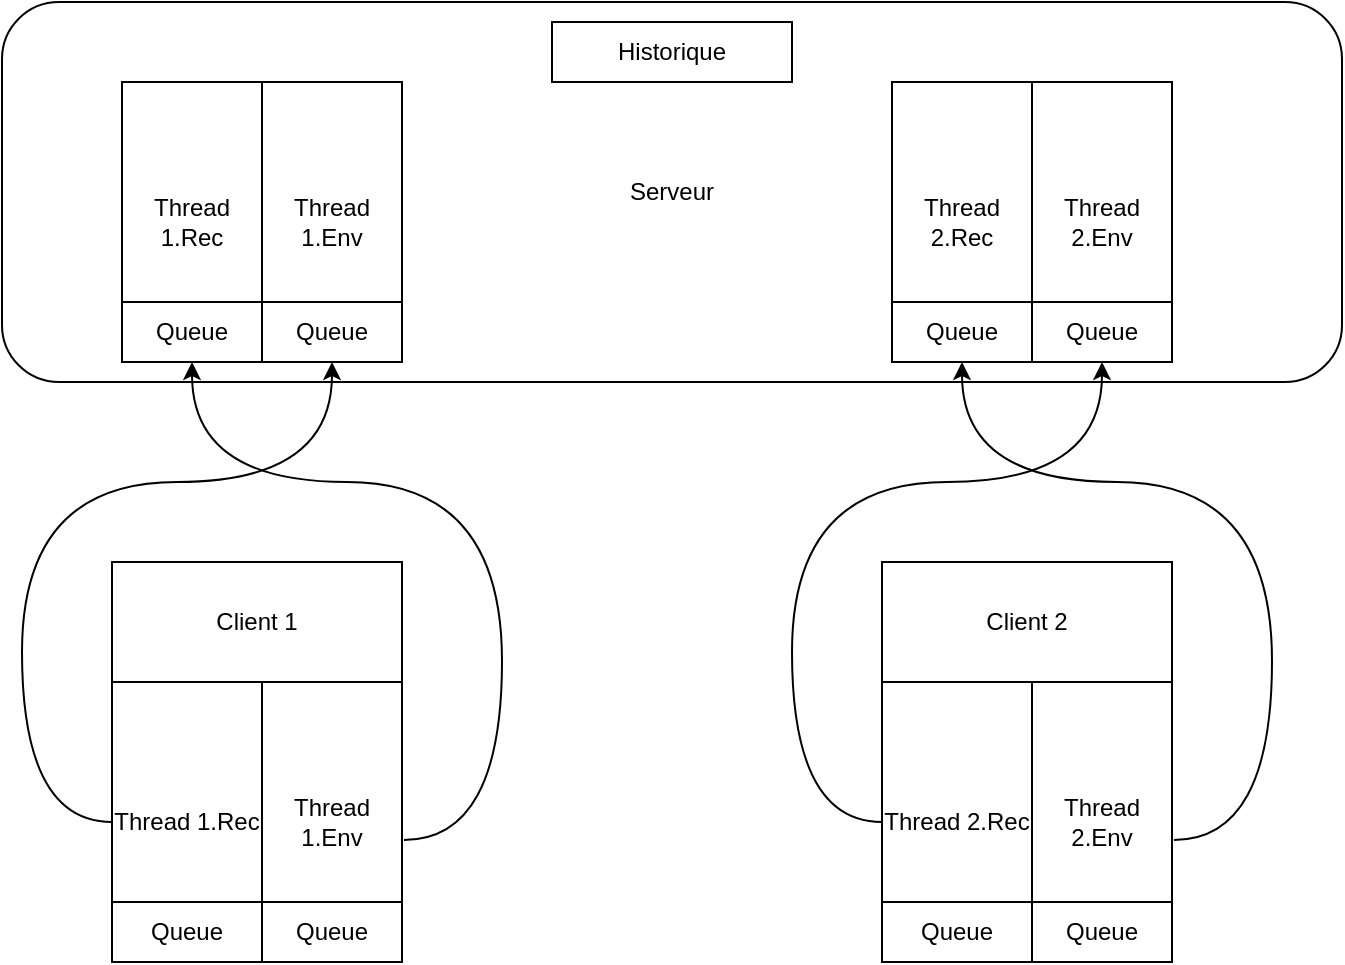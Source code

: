<mxfile version="15.5.0"><diagram id="suK3mmrZpdd95z05f9_6" name="Page-1"><mxGraphModel dx="1381" dy="802" grid="1" gridSize="10" guides="1" tooltips="1" connect="1" arrows="1" fold="1" page="1" pageScale="1" pageWidth="827" pageHeight="1169" math="0" shadow="0"><root><mxCell id="0"/><mxCell id="1" parent="0"/><mxCell id="7D9Uh5f7T7derPhCWJ8P-3" value="Serveur" style="rounded=1;whiteSpace=wrap;html=1;" vertex="1" parent="1"><mxGeometry x="70" y="140" width="670" height="190" as="geometry"/></mxCell><mxCell id="7D9Uh5f7T7derPhCWJ8P-4" value="Historique" style="rounded=0;whiteSpace=wrap;html=1;" vertex="1" parent="1"><mxGeometry x="345" y="150" width="120" height="30" as="geometry"/></mxCell><mxCell id="7D9Uh5f7T7derPhCWJ8P-5" value="Thread 1.Rec" style="rounded=0;whiteSpace=wrap;html=1;" vertex="1" parent="1"><mxGeometry x="130" y="180" width="70" height="140" as="geometry"/></mxCell><mxCell id="7D9Uh5f7T7derPhCWJ8P-7" value="Thread 1.Env" style="rounded=0;whiteSpace=wrap;html=1;" vertex="1" parent="1"><mxGeometry x="200" y="180" width="70" height="140" as="geometry"/></mxCell><mxCell id="7D9Uh5f7T7derPhCWJ8P-8" value="Queue" style="rounded=0;whiteSpace=wrap;html=1;" vertex="1" parent="1"><mxGeometry x="130" y="290" width="70" height="30" as="geometry"/></mxCell><mxCell id="7D9Uh5f7T7derPhCWJ8P-9" value="Queue" style="rounded=0;whiteSpace=wrap;html=1;" vertex="1" parent="1"><mxGeometry x="200" y="290" width="70" height="30" as="geometry"/></mxCell><mxCell id="7D9Uh5f7T7derPhCWJ8P-10" value="Thread 1.Rec" style="rounded=0;whiteSpace=wrap;html=1;" vertex="1" parent="1"><mxGeometry x="125" y="480" width="75" height="140" as="geometry"/></mxCell><mxCell id="7D9Uh5f7T7derPhCWJ8P-11" value="Thread 1.Env" style="rounded=0;whiteSpace=wrap;html=1;" vertex="1" parent="1"><mxGeometry x="200" y="480" width="70" height="140" as="geometry"/></mxCell><mxCell id="7D9Uh5f7T7derPhCWJ8P-12" value="Queue" style="rounded=0;whiteSpace=wrap;html=1;" vertex="1" parent="1"><mxGeometry x="125" y="590" width="75" height="30" as="geometry"/></mxCell><mxCell id="7D9Uh5f7T7derPhCWJ8P-13" value="Queue" style="rounded=0;whiteSpace=wrap;html=1;" vertex="1" parent="1"><mxGeometry x="200" y="590" width="70" height="30" as="geometry"/></mxCell><mxCell id="7D9Uh5f7T7derPhCWJ8P-14" value="Client 1" style="rounded=0;whiteSpace=wrap;html=1;" vertex="1" parent="1"><mxGeometry x="125" y="420" width="145" height="60" as="geometry"/></mxCell><mxCell id="7D9Uh5f7T7derPhCWJ8P-15" value="" style="curved=1;endArrow=classic;html=1;rounded=0;edgeStyle=orthogonalEdgeStyle;exitX=1.014;exitY=0.564;exitDx=0;exitDy=0;exitPerimeter=0;entryX=0.5;entryY=1;entryDx=0;entryDy=0;" edge="1" parent="1" source="7D9Uh5f7T7derPhCWJ8P-11" target="7D9Uh5f7T7derPhCWJ8P-8"><mxGeometry width="50" height="50" relative="1" as="geometry"><mxPoint x="390" y="420" as="sourcePoint"/><mxPoint x="230" y="320" as="targetPoint"/><Array as="points"><mxPoint x="320" y="559"/><mxPoint x="320" y="380"/><mxPoint x="165" y="380"/></Array></mxGeometry></mxCell><mxCell id="7D9Uh5f7T7derPhCWJ8P-16" value="Thread 2.Rec" style="rounded=0;whiteSpace=wrap;html=1;" vertex="1" parent="1"><mxGeometry x="515" y="180" width="70" height="140" as="geometry"/></mxCell><mxCell id="7D9Uh5f7T7derPhCWJ8P-17" value="Thread 2.Env" style="rounded=0;whiteSpace=wrap;html=1;" vertex="1" parent="1"><mxGeometry x="585" y="180" width="70" height="140" as="geometry"/></mxCell><mxCell id="7D9Uh5f7T7derPhCWJ8P-18" value="Queue" style="rounded=0;whiteSpace=wrap;html=1;" vertex="1" parent="1"><mxGeometry x="515" y="290" width="70" height="30" as="geometry"/></mxCell><mxCell id="7D9Uh5f7T7derPhCWJ8P-19" value="Queue" style="rounded=0;whiteSpace=wrap;html=1;" vertex="1" parent="1"><mxGeometry x="585" y="290" width="70" height="30" as="geometry"/></mxCell><mxCell id="7D9Uh5f7T7derPhCWJ8P-26" value="" style="curved=1;endArrow=classic;html=1;rounded=0;edgeStyle=orthogonalEdgeStyle;exitX=0;exitY=0.5;exitDx=0;exitDy=0;entryX=0.5;entryY=1;entryDx=0;entryDy=0;" edge="1" parent="1" source="7D9Uh5f7T7derPhCWJ8P-10" target="7D9Uh5f7T7derPhCWJ8P-9"><mxGeometry width="50" height="50" relative="1" as="geometry"><mxPoint x="390" y="420" as="sourcePoint"/><mxPoint x="440" y="370" as="targetPoint"/><Array as="points"><mxPoint x="80" y="550"/><mxPoint x="80" y="380"/><mxPoint x="235" y="380"/></Array></mxGeometry></mxCell><mxCell id="7D9Uh5f7T7derPhCWJ8P-28" value="Thread 2.Rec" style="rounded=0;whiteSpace=wrap;html=1;" vertex="1" parent="1"><mxGeometry x="510" y="480" width="75" height="140" as="geometry"/></mxCell><mxCell id="7D9Uh5f7T7derPhCWJ8P-29" value="Thread 2.Env" style="rounded=0;whiteSpace=wrap;html=1;" vertex="1" parent="1"><mxGeometry x="585" y="480" width="70" height="140" as="geometry"/></mxCell><mxCell id="7D9Uh5f7T7derPhCWJ8P-30" value="Queue" style="rounded=0;whiteSpace=wrap;html=1;" vertex="1" parent="1"><mxGeometry x="510" y="590" width="75" height="30" as="geometry"/></mxCell><mxCell id="7D9Uh5f7T7derPhCWJ8P-31" value="Queue" style="rounded=0;whiteSpace=wrap;html=1;" vertex="1" parent="1"><mxGeometry x="585" y="590" width="70" height="30" as="geometry"/></mxCell><mxCell id="7D9Uh5f7T7derPhCWJ8P-32" value="Client 2" style="rounded=0;whiteSpace=wrap;html=1;" vertex="1" parent="1"><mxGeometry x="510" y="420" width="145" height="60" as="geometry"/></mxCell><mxCell id="7D9Uh5f7T7derPhCWJ8P-33" value="" style="curved=1;endArrow=classic;html=1;rounded=0;edgeStyle=orthogonalEdgeStyle;exitX=1.014;exitY=0.564;exitDx=0;exitDy=0;exitPerimeter=0;entryX=0.5;entryY=1;entryDx=0;entryDy=0;" edge="1" parent="1" source="7D9Uh5f7T7derPhCWJ8P-29"><mxGeometry width="50" height="50" relative="1" as="geometry"><mxPoint x="775" y="420" as="sourcePoint"/><mxPoint x="550" y="320" as="targetPoint"/><Array as="points"><mxPoint x="705" y="559"/><mxPoint x="705" y="380"/><mxPoint x="550" y="380"/></Array></mxGeometry></mxCell><mxCell id="7D9Uh5f7T7derPhCWJ8P-34" value="" style="curved=1;endArrow=classic;html=1;rounded=0;edgeStyle=orthogonalEdgeStyle;exitX=0;exitY=0.5;exitDx=0;exitDy=0;entryX=0.5;entryY=1;entryDx=0;entryDy=0;" edge="1" parent="1" source="7D9Uh5f7T7derPhCWJ8P-28"><mxGeometry width="50" height="50" relative="1" as="geometry"><mxPoint x="775" y="420" as="sourcePoint"/><mxPoint x="620" y="320" as="targetPoint"/><Array as="points"><mxPoint x="465" y="550"/><mxPoint x="465" y="380"/><mxPoint x="620" y="380"/></Array></mxGeometry></mxCell></root></mxGraphModel></diagram></mxfile>